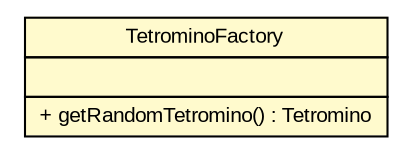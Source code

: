 #!/usr/local/bin/dot
#
# Class diagram 
# Generated by UMLGraph version R5_6 (http://www.umlgraph.org/)
#

digraph G {
	edge [fontname="arial",fontsize=10,labelfontname="arial",labelfontsize=10];
	node [fontname="arial",fontsize=10,shape=plaintext];
	nodesep=0.25;
	ranksep=0.5;
	// com.github.tilastokeskus.matertis.util.TetrominoFactory
	c3851 [label=<<table title="com.github.tilastokeskus.matertis.util.TetrominoFactory" border="0" cellborder="1" cellspacing="0" cellpadding="2" port="p" bgcolor="lemonChiffon" href="./TetrominoFactory.html">
		<tr><td><table border="0" cellspacing="0" cellpadding="1">
<tr><td align="center" balign="center"> TetrominoFactory </td></tr>
		</table></td></tr>
		<tr><td><table border="0" cellspacing="0" cellpadding="1">
<tr><td align="left" balign="left">  </td></tr>
		</table></td></tr>
		<tr><td><table border="0" cellspacing="0" cellpadding="1">
<tr><td align="left" balign="left"> + getRandomTetromino() : Tetromino </td></tr>
		</table></td></tr>
		</table>>, URL="./TetrominoFactory.html", fontname="arial", fontcolor="black", fontsize=10.0];
}

